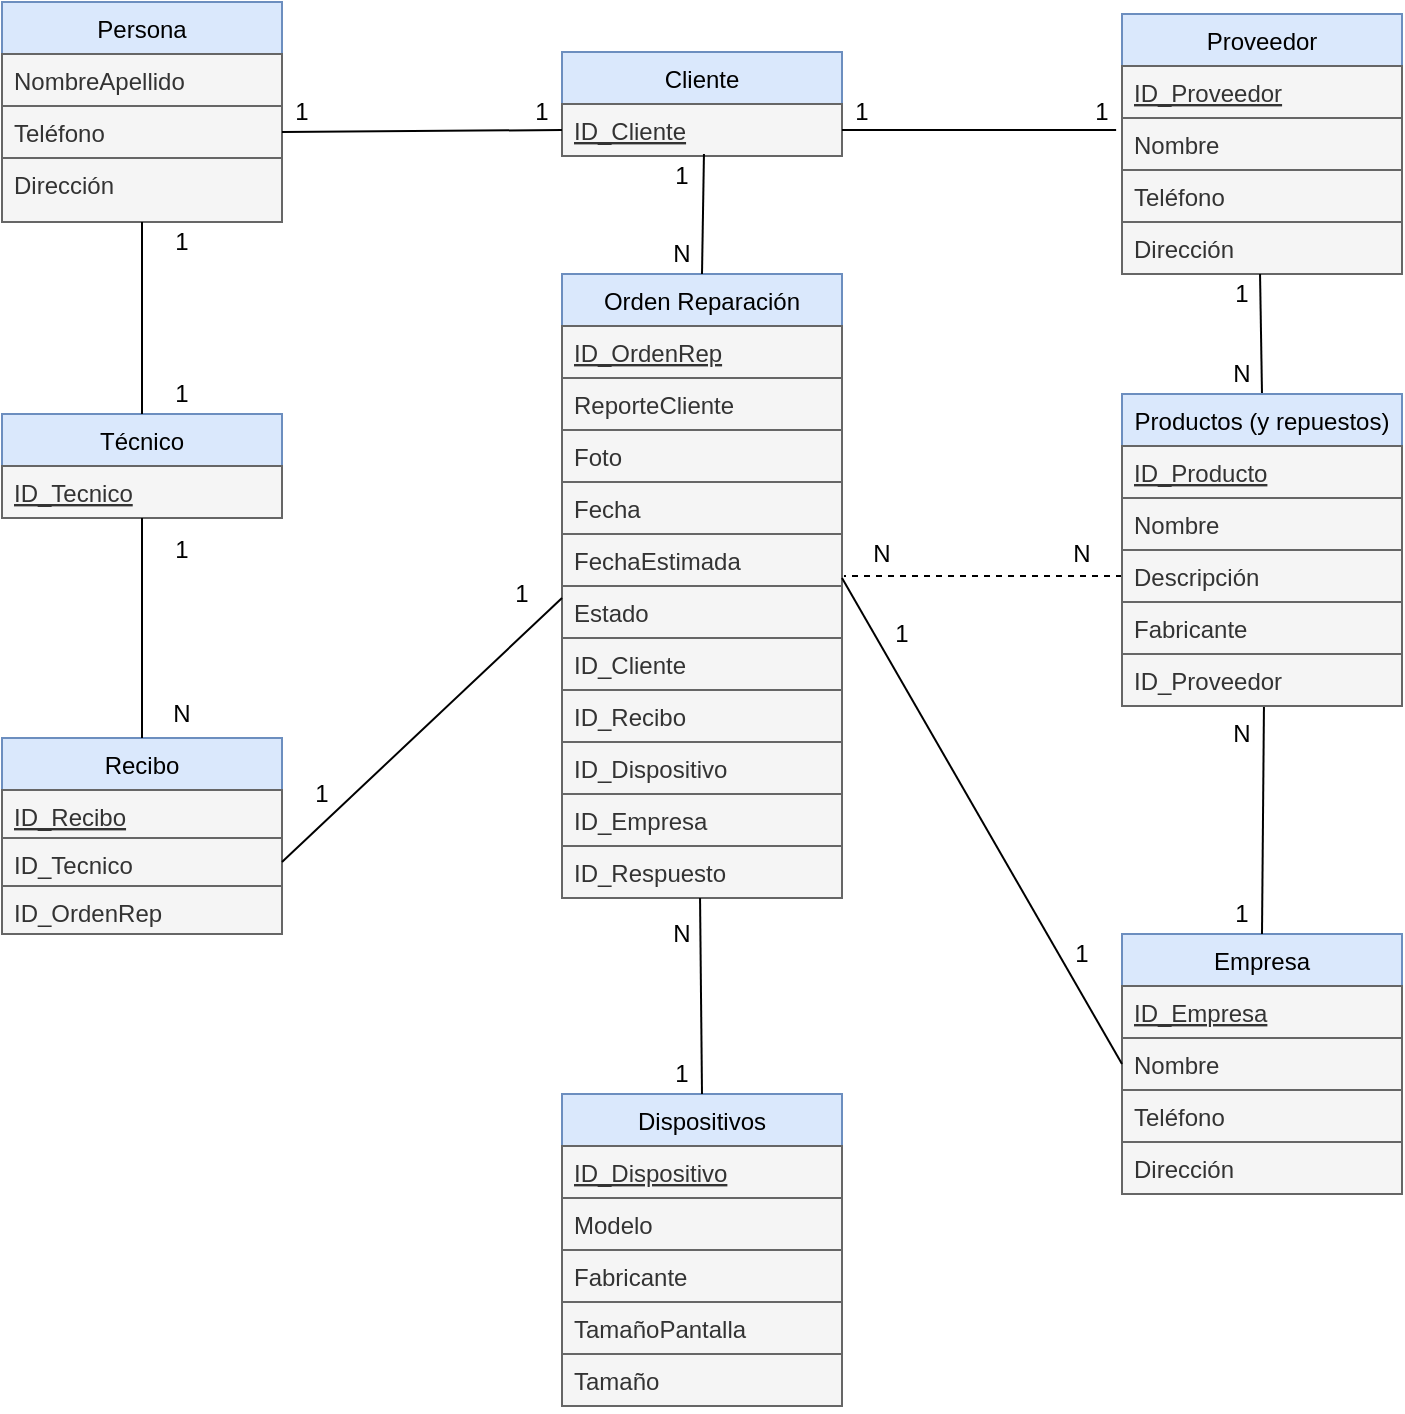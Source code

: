 <mxfile version="13.0.3" type="device"><diagram id="C5RBs43oDa-KdzZeNtuy" name="Page-1"><mxGraphModel dx="782" dy="497" grid="1" gridSize="10" guides="1" tooltips="1" connect="1" arrows="1" fold="1" page="1" pageScale="1" pageWidth="827" pageHeight="1169" math="0" shadow="0"><root><mxCell id="WIyWlLk6GJQsqaUBKTNV-0"/><mxCell id="WIyWlLk6GJQsqaUBKTNV-1" parent="WIyWlLk6GJQsqaUBKTNV-0"/><mxCell id="dGSPXBH2xZwPPOAOfwIY-28" value="Recibo" style="swimlane;fontStyle=0;childLayout=stackLayout;horizontal=1;startSize=26;fillColor=#dae8fc;horizontalStack=0;resizeParent=1;resizeParentMax=0;resizeLast=0;collapsible=1;marginBottom=0;strokeColor=#6c8ebf;" vertex="1" parent="WIyWlLk6GJQsqaUBKTNV-1"><mxGeometry x="40" y="422" width="140" height="98" as="geometry"/></mxCell><mxCell id="dGSPXBH2xZwPPOAOfwIY-29" value="ID_Recibo" style="text;strokeColor=#666666;fillColor=#f5f5f5;align=left;verticalAlign=top;spacingLeft=4;spacingRight=4;overflow=hidden;rotatable=0;points=[[0,0.5],[1,0.5]];portConstraint=eastwest;fontStyle=4;fontColor=#333333;" vertex="1" parent="dGSPXBH2xZwPPOAOfwIY-28"><mxGeometry y="26" width="140" height="24" as="geometry"/></mxCell><mxCell id="dGSPXBH2xZwPPOAOfwIY-32" value="ID_Tecnico" style="text;strokeColor=#666666;fillColor=#f5f5f5;align=left;verticalAlign=top;spacingLeft=4;spacingRight=4;overflow=hidden;rotatable=0;points=[[0,0.5],[1,0.5]];portConstraint=eastwest;fontStyle=0;fontColor=#333333;" vertex="1" parent="dGSPXBH2xZwPPOAOfwIY-28"><mxGeometry y="50" width="140" height="24" as="geometry"/></mxCell><mxCell id="dGSPXBH2xZwPPOAOfwIY-33" value="ID_OrdenRep" style="text;strokeColor=#666666;fillColor=#f5f5f5;align=left;verticalAlign=top;spacingLeft=4;spacingRight=4;overflow=hidden;rotatable=0;points=[[0,0.5],[1,0.5]];portConstraint=eastwest;fontStyle=0;fontColor=#333333;" vertex="1" parent="dGSPXBH2xZwPPOAOfwIY-28"><mxGeometry y="74" width="140" height="24" as="geometry"/></mxCell><mxCell id="dGSPXBH2xZwPPOAOfwIY-24" value="Técnico" style="swimlane;fontStyle=0;childLayout=stackLayout;horizontal=1;startSize=26;fillColor=#dae8fc;horizontalStack=0;resizeParent=1;resizeParentMax=0;resizeLast=0;collapsible=1;marginBottom=0;strokeColor=#6c8ebf;" vertex="1" parent="WIyWlLk6GJQsqaUBKTNV-1"><mxGeometry x="40" y="260" width="140" height="52" as="geometry"/></mxCell><mxCell id="dGSPXBH2xZwPPOAOfwIY-25" value="ID_Tecnico" style="text;strokeColor=#666666;fillColor=#f5f5f5;align=left;verticalAlign=top;spacingLeft=4;spacingRight=4;overflow=hidden;rotatable=0;points=[[0,0.5],[1,0.5]];portConstraint=eastwest;fontStyle=4;fontColor=#333333;" vertex="1" parent="dGSPXBH2xZwPPOAOfwIY-24"><mxGeometry y="26" width="140" height="26" as="geometry"/></mxCell><mxCell id="dGSPXBH2xZwPPOAOfwIY-0" value="Persona" style="swimlane;fontStyle=0;childLayout=stackLayout;horizontal=1;startSize=26;fillColor=#dae8fc;horizontalStack=0;resizeParent=1;resizeParentMax=0;resizeLast=0;collapsible=1;marginBottom=0;strokeColor=#6c8ebf;" vertex="1" parent="WIyWlLk6GJQsqaUBKTNV-1"><mxGeometry x="40" y="54" width="140" height="110" as="geometry"/></mxCell><mxCell id="dGSPXBH2xZwPPOAOfwIY-3" value="NombreApellido" style="text;align=left;verticalAlign=top;spacingLeft=4;spacingRight=4;overflow=hidden;rotatable=0;points=[[0,0.5],[1,0.5]];portConstraint=eastwest;fillColor=#f5f5f5;strokeColor=#666666;fontColor=#333333;" vertex="1" parent="dGSPXBH2xZwPPOAOfwIY-0"><mxGeometry y="26" width="140" height="26" as="geometry"/></mxCell><mxCell id="dGSPXBH2xZwPPOAOfwIY-2" value="Teléfono" style="text;align=left;verticalAlign=top;spacingLeft=4;spacingRight=4;overflow=hidden;rotatable=0;points=[[0,0.5],[1,0.5]];portConstraint=eastwest;fillColor=#f5f5f5;strokeColor=#666666;fontColor=#333333;" vertex="1" parent="dGSPXBH2xZwPPOAOfwIY-0"><mxGeometry y="52" width="140" height="26" as="geometry"/></mxCell><mxCell id="dGSPXBH2xZwPPOAOfwIY-1" value="Dirección" style="text;align=left;verticalAlign=top;spacingLeft=4;spacingRight=4;overflow=hidden;rotatable=0;points=[[0,0.5],[1,0.5]];portConstraint=eastwest;fillColor=#f5f5f5;strokeColor=#666666;fontColor=#333333;" vertex="1" parent="dGSPXBH2xZwPPOAOfwIY-0"><mxGeometry y="78" width="140" height="32" as="geometry"/></mxCell><mxCell id="dGSPXBH2xZwPPOAOfwIY-53" value="Proveedor" style="swimlane;fontStyle=0;childLayout=stackLayout;horizontal=1;startSize=26;fillColor=#dae8fc;horizontalStack=0;resizeParent=1;resizeParentMax=0;resizeLast=0;collapsible=1;marginBottom=0;strokeColor=#6c8ebf;" vertex="1" parent="WIyWlLk6GJQsqaUBKTNV-1"><mxGeometry x="600" y="60" width="140" height="130" as="geometry"/></mxCell><mxCell id="dGSPXBH2xZwPPOAOfwIY-54" value="ID_Proveedor" style="text;strokeColor=#666666;fillColor=#f5f5f5;align=left;verticalAlign=top;spacingLeft=4;spacingRight=4;overflow=hidden;rotatable=0;points=[[0,0.5],[1,0.5]];portConstraint=eastwest;fontStyle=4;fontColor=#333333;" vertex="1" parent="dGSPXBH2xZwPPOAOfwIY-53"><mxGeometry y="26" width="140" height="26" as="geometry"/></mxCell><mxCell id="dGSPXBH2xZwPPOAOfwIY-74" value="Nombre" style="text;strokeColor=#666666;fillColor=#f5f5f5;align=left;verticalAlign=top;spacingLeft=4;spacingRight=4;overflow=hidden;rotatable=0;points=[[0,0.5],[1,0.5]];portConstraint=eastwest;fontColor=#333333;" vertex="1" parent="dGSPXBH2xZwPPOAOfwIY-53"><mxGeometry y="52" width="140" height="26" as="geometry"/></mxCell><mxCell id="dGSPXBH2xZwPPOAOfwIY-55" value="Teléfono" style="text;strokeColor=#666666;fillColor=#f5f5f5;align=left;verticalAlign=top;spacingLeft=4;spacingRight=4;overflow=hidden;rotatable=0;points=[[0,0.5],[1,0.5]];portConstraint=eastwest;fontColor=#333333;" vertex="1" parent="dGSPXBH2xZwPPOAOfwIY-53"><mxGeometry y="78" width="140" height="26" as="geometry"/></mxCell><mxCell id="dGSPXBH2xZwPPOAOfwIY-56" value="Dirección" style="text;strokeColor=#666666;fillColor=#f5f5f5;align=left;verticalAlign=top;spacingLeft=4;spacingRight=4;overflow=hidden;rotatable=0;points=[[0,0.5],[1,0.5]];portConstraint=eastwest;fontColor=#333333;" vertex="1" parent="dGSPXBH2xZwPPOAOfwIY-53"><mxGeometry y="104" width="140" height="26" as="geometry"/></mxCell><mxCell id="dGSPXBH2xZwPPOAOfwIY-40" value="Empresa" style="swimlane;fontStyle=0;childLayout=stackLayout;horizontal=1;startSize=26;fillColor=#dae8fc;horizontalStack=0;resizeParent=1;resizeParentMax=0;resizeLast=0;collapsible=1;marginBottom=0;strokeColor=#6c8ebf;" vertex="1" parent="WIyWlLk6GJQsqaUBKTNV-1"><mxGeometry x="600" y="520" width="140" height="130" as="geometry"/></mxCell><mxCell id="dGSPXBH2xZwPPOAOfwIY-41" value="ID_Empresa" style="text;strokeColor=#666666;fillColor=#f5f5f5;align=left;verticalAlign=top;spacingLeft=4;spacingRight=4;overflow=hidden;rotatable=0;points=[[0,0.5],[1,0.5]];portConstraint=eastwest;fontStyle=4;fontColor=#333333;" vertex="1" parent="dGSPXBH2xZwPPOAOfwIY-40"><mxGeometry y="26" width="140" height="26" as="geometry"/></mxCell><mxCell id="dGSPXBH2xZwPPOAOfwIY-42" value="Nombre" style="text;strokeColor=#666666;fillColor=#f5f5f5;align=left;verticalAlign=top;spacingLeft=4;spacingRight=4;overflow=hidden;rotatable=0;points=[[0,0.5],[1,0.5]];portConstraint=eastwest;fontColor=#333333;" vertex="1" parent="dGSPXBH2xZwPPOAOfwIY-40"><mxGeometry y="52" width="140" height="26" as="geometry"/></mxCell><mxCell id="dGSPXBH2xZwPPOAOfwIY-43" value="Teléfono" style="text;strokeColor=#666666;fillColor=#f5f5f5;align=left;verticalAlign=top;spacingLeft=4;spacingRight=4;overflow=hidden;rotatable=0;points=[[0,0.5],[1,0.5]];portConstraint=eastwest;fontColor=#333333;" vertex="1" parent="dGSPXBH2xZwPPOAOfwIY-40"><mxGeometry y="78" width="140" height="26" as="geometry"/></mxCell><mxCell id="dGSPXBH2xZwPPOAOfwIY-44" value="Dirección" style="text;strokeColor=#666666;fillColor=#f5f5f5;align=left;verticalAlign=top;spacingLeft=4;spacingRight=4;overflow=hidden;rotatable=0;points=[[0,0.5],[1,0.5]];portConstraint=eastwest;fontColor=#333333;" vertex="1" parent="dGSPXBH2xZwPPOAOfwIY-40"><mxGeometry y="104" width="140" height="26" as="geometry"/></mxCell><mxCell id="dGSPXBH2xZwPPOAOfwIY-4" value="Orden Reparación" style="swimlane;fontStyle=0;childLayout=stackLayout;horizontal=1;startSize=26;fillColor=#dae8fc;horizontalStack=0;resizeParent=1;resizeParentMax=0;resizeLast=0;collapsible=1;marginBottom=0;strokeColor=#6c8ebf;" vertex="1" parent="WIyWlLk6GJQsqaUBKTNV-1"><mxGeometry x="320" y="190" width="140" height="312" as="geometry"><mxRectangle x="270" y="42" width="130" height="26" as="alternateBounds"/></mxGeometry></mxCell><mxCell id="dGSPXBH2xZwPPOAOfwIY-5" value="ID_OrdenRep" style="text;strokeColor=#666666;fillColor=#f5f5f5;align=left;verticalAlign=top;spacingLeft=4;spacingRight=4;overflow=hidden;rotatable=0;points=[[0,0.5],[1,0.5]];portConstraint=eastwest;fontStyle=4;fontColor=#333333;" vertex="1" parent="dGSPXBH2xZwPPOAOfwIY-4"><mxGeometry y="26" width="140" height="26" as="geometry"/></mxCell><mxCell id="dGSPXBH2xZwPPOAOfwIY-6" value="ReporteCliente" style="text;strokeColor=#666666;fillColor=#f5f5f5;align=left;verticalAlign=top;spacingLeft=4;spacingRight=4;overflow=hidden;rotatable=0;points=[[0,0.5],[1,0.5]];portConstraint=eastwest;fontColor=#333333;" vertex="1" parent="dGSPXBH2xZwPPOAOfwIY-4"><mxGeometry y="52" width="140" height="26" as="geometry"/></mxCell><mxCell id="dGSPXBH2xZwPPOAOfwIY-7" value="Foto" style="text;strokeColor=#666666;fillColor=#f5f5f5;align=left;verticalAlign=top;spacingLeft=4;spacingRight=4;overflow=hidden;rotatable=0;points=[[0,0.5],[1,0.5]];portConstraint=eastwest;fontColor=#333333;" vertex="1" parent="dGSPXBH2xZwPPOAOfwIY-4"><mxGeometry y="78" width="140" height="26" as="geometry"/></mxCell><mxCell id="dGSPXBH2xZwPPOAOfwIY-9" value="Fecha" style="text;strokeColor=#666666;fillColor=#f5f5f5;align=left;verticalAlign=top;spacingLeft=4;spacingRight=4;overflow=hidden;rotatable=0;points=[[0,0.5],[1,0.5]];portConstraint=eastwest;fontColor=#333333;" vertex="1" parent="dGSPXBH2xZwPPOAOfwIY-4"><mxGeometry y="104" width="140" height="26" as="geometry"/></mxCell><mxCell id="dGSPXBH2xZwPPOAOfwIY-52" value="FechaEstimada" style="text;strokeColor=#666666;fillColor=#f5f5f5;align=left;verticalAlign=top;spacingLeft=4;spacingRight=4;overflow=hidden;rotatable=0;points=[[0,0.5],[1,0.5]];portConstraint=eastwest;fontColor=#333333;" vertex="1" parent="dGSPXBH2xZwPPOAOfwIY-4"><mxGeometry y="130" width="140" height="26" as="geometry"/></mxCell><mxCell id="dGSPXBH2xZwPPOAOfwIY-10" value="Estado" style="text;strokeColor=#666666;fillColor=#f5f5f5;align=left;verticalAlign=top;spacingLeft=4;spacingRight=4;overflow=hidden;rotatable=0;points=[[0,0.5],[1,0.5]];portConstraint=eastwest;fontColor=#333333;" vertex="1" parent="dGSPXBH2xZwPPOAOfwIY-4"><mxGeometry y="156" width="140" height="26" as="geometry"/></mxCell><mxCell id="dGSPXBH2xZwPPOAOfwIY-19" value="ID_Cliente" style="text;strokeColor=#666666;fillColor=#f5f5f5;align=left;verticalAlign=top;spacingLeft=4;spacingRight=4;overflow=hidden;rotatable=0;points=[[0,0.5],[1,0.5]];portConstraint=eastwest;fontColor=#333333;" vertex="1" parent="dGSPXBH2xZwPPOAOfwIY-4"><mxGeometry y="182" width="140" height="26" as="geometry"/></mxCell><mxCell id="dGSPXBH2xZwPPOAOfwIY-20" value="ID_Recibo" style="text;strokeColor=#666666;fillColor=#f5f5f5;align=left;verticalAlign=top;spacingLeft=4;spacingRight=4;overflow=hidden;rotatable=0;points=[[0,0.5],[1,0.5]];portConstraint=eastwest;fontColor=#333333;" vertex="1" parent="dGSPXBH2xZwPPOAOfwIY-4"><mxGeometry y="208" width="140" height="26" as="geometry"/></mxCell><mxCell id="dGSPXBH2xZwPPOAOfwIY-21" value="ID_Dispositivo" style="text;strokeColor=#666666;fillColor=#f5f5f5;align=left;verticalAlign=top;spacingLeft=4;spacingRight=4;overflow=hidden;rotatable=0;points=[[0,0.5],[1,0.5]];portConstraint=eastwest;fontColor=#333333;" vertex="1" parent="dGSPXBH2xZwPPOAOfwIY-4"><mxGeometry y="234" width="140" height="26" as="geometry"/></mxCell><mxCell id="dGSPXBH2xZwPPOAOfwIY-22" value="ID_Empresa" style="text;strokeColor=#666666;fillColor=#f5f5f5;align=left;verticalAlign=top;spacingLeft=4;spacingRight=4;overflow=hidden;rotatable=0;points=[[0,0.5],[1,0.5]];portConstraint=eastwest;fontColor=#333333;" vertex="1" parent="dGSPXBH2xZwPPOAOfwIY-4"><mxGeometry y="260" width="140" height="26" as="geometry"/></mxCell><mxCell id="dGSPXBH2xZwPPOAOfwIY-23" value="ID_Respuesto" style="text;strokeColor=#666666;fillColor=#f5f5f5;align=left;verticalAlign=top;spacingLeft=4;spacingRight=4;overflow=hidden;rotatable=0;points=[[0,0.5],[1,0.5]];portConstraint=eastwest;fontColor=#333333;" vertex="1" parent="dGSPXBH2xZwPPOAOfwIY-4"><mxGeometry y="286" width="140" height="26" as="geometry"/></mxCell><mxCell id="dGSPXBH2xZwPPOAOfwIY-11" value="Cliente" style="swimlane;fontStyle=0;childLayout=stackLayout;horizontal=1;startSize=26;fillColor=#dae8fc;horizontalStack=0;resizeParent=1;resizeParentMax=0;resizeLast=0;collapsible=1;marginBottom=0;strokeColor=#6c8ebf;" vertex="1" parent="WIyWlLk6GJQsqaUBKTNV-1"><mxGeometry x="320" y="79" width="140" height="52" as="geometry"/></mxCell><mxCell id="dGSPXBH2xZwPPOAOfwIY-12" value="ID_Cliente" style="text;strokeColor=#666666;fillColor=#f5f5f5;align=left;verticalAlign=top;spacingLeft=4;spacingRight=4;overflow=hidden;rotatable=0;points=[[0,0.5],[1,0.5]];portConstraint=eastwest;fontStyle=4;fontColor=#333333;" vertex="1" parent="dGSPXBH2xZwPPOAOfwIY-11"><mxGeometry y="26" width="140" height="26" as="geometry"/></mxCell><mxCell id="dGSPXBH2xZwPPOAOfwIY-34" value="Dispositivos" style="swimlane;fontStyle=0;childLayout=stackLayout;horizontal=1;startSize=26;fillColor=#dae8fc;horizontalStack=0;resizeParent=1;resizeParentMax=0;resizeLast=0;collapsible=1;marginBottom=0;strokeColor=#6c8ebf;" vertex="1" parent="WIyWlLk6GJQsqaUBKTNV-1"><mxGeometry x="320" y="600" width="140" height="156" as="geometry"/></mxCell><mxCell id="dGSPXBH2xZwPPOAOfwIY-35" value="ID_Dispositivo" style="text;strokeColor=#666666;fillColor=#f5f5f5;align=left;verticalAlign=top;spacingLeft=4;spacingRight=4;overflow=hidden;rotatable=0;points=[[0,0.5],[1,0.5]];portConstraint=eastwest;fontStyle=4;fontColor=#333333;" vertex="1" parent="dGSPXBH2xZwPPOAOfwIY-34"><mxGeometry y="26" width="140" height="26" as="geometry"/></mxCell><mxCell id="dGSPXBH2xZwPPOAOfwIY-36" value="Modelo" style="text;strokeColor=#666666;fillColor=#f5f5f5;align=left;verticalAlign=top;spacingLeft=4;spacingRight=4;overflow=hidden;rotatable=0;points=[[0,0.5],[1,0.5]];portConstraint=eastwest;fontColor=#333333;" vertex="1" parent="dGSPXBH2xZwPPOAOfwIY-34"><mxGeometry y="52" width="140" height="26" as="geometry"/></mxCell><mxCell id="dGSPXBH2xZwPPOAOfwIY-37" value="Fabricante" style="text;strokeColor=#666666;fillColor=#f5f5f5;align=left;verticalAlign=top;spacingLeft=4;spacingRight=4;overflow=hidden;rotatable=0;points=[[0,0.5],[1,0.5]];portConstraint=eastwest;fontColor=#333333;" vertex="1" parent="dGSPXBH2xZwPPOAOfwIY-34"><mxGeometry y="78" width="140" height="26" as="geometry"/></mxCell><mxCell id="dGSPXBH2xZwPPOAOfwIY-38" value="TamañoPantalla" style="text;strokeColor=#666666;fillColor=#f5f5f5;align=left;verticalAlign=top;spacingLeft=4;spacingRight=4;overflow=hidden;rotatable=0;points=[[0,0.5],[1,0.5]];portConstraint=eastwest;fontColor=#333333;" vertex="1" parent="dGSPXBH2xZwPPOAOfwIY-34"><mxGeometry y="104" width="140" height="26" as="geometry"/></mxCell><mxCell id="dGSPXBH2xZwPPOAOfwIY-39" value="Tamaño" style="text;strokeColor=#666666;fillColor=#f5f5f5;align=left;verticalAlign=top;spacingLeft=4;spacingRight=4;overflow=hidden;rotatable=0;points=[[0,0.5],[1,0.5]];portConstraint=eastwest;fontColor=#333333;" vertex="1" parent="dGSPXBH2xZwPPOAOfwIY-34"><mxGeometry y="130" width="140" height="26" as="geometry"/></mxCell><mxCell id="dGSPXBH2xZwPPOAOfwIY-61" value="" style="endArrow=none;html=1;exitX=1;exitY=0.5;exitDx=0;exitDy=0;entryX=0;entryY=0.5;entryDx=0;entryDy=0;" edge="1" parent="WIyWlLk6GJQsqaUBKTNV-1" source="dGSPXBH2xZwPPOAOfwIY-2" target="dGSPXBH2xZwPPOAOfwIY-12"><mxGeometry width="50" height="50" relative="1" as="geometry"><mxPoint x="230" y="180" as="sourcePoint"/><mxPoint x="280" y="130" as="targetPoint"/></mxGeometry></mxCell><mxCell id="dGSPXBH2xZwPPOAOfwIY-62" value="" style="endArrow=none;html=1;entryX=1;entryY=0.5;entryDx=0;entryDy=0;exitX=-0.021;exitY=1.231;exitDx=0;exitDy=0;exitPerimeter=0;" edge="1" parent="WIyWlLk6GJQsqaUBKTNV-1" source="dGSPXBH2xZwPPOAOfwIY-54" target="dGSPXBH2xZwPPOAOfwIY-12"><mxGeometry width="50" height="50" relative="1" as="geometry"><mxPoint x="598" y="120" as="sourcePoint"/><mxPoint x="270" y="200" as="targetPoint"/></mxGeometry></mxCell><mxCell id="dGSPXBH2xZwPPOAOfwIY-63" value="" style="endArrow=none;html=1;entryX=0.5;entryY=1;entryDx=0;entryDy=0;entryPerimeter=0;exitX=0.5;exitY=0;exitDx=0;exitDy=0;" edge="1" parent="WIyWlLk6GJQsqaUBKTNV-1" source="dGSPXBH2xZwPPOAOfwIY-24" target="dGSPXBH2xZwPPOAOfwIY-1"><mxGeometry width="50" height="50" relative="1" as="geometry"><mxPoint x="190" y="250" as="sourcePoint"/><mxPoint x="240" y="200" as="targetPoint"/></mxGeometry></mxCell><mxCell id="dGSPXBH2xZwPPOAOfwIY-64" value="" style="endArrow=none;html=1;entryX=0.5;entryY=1;entryDx=0;entryDy=0;entryPerimeter=0;exitX=0.5;exitY=0;exitDx=0;exitDy=0;" edge="1" parent="WIyWlLk6GJQsqaUBKTNV-1" source="dGSPXBH2xZwPPOAOfwIY-28" target="dGSPXBH2xZwPPOAOfwIY-25"><mxGeometry width="50" height="50" relative="1" as="geometry"><mxPoint x="140" y="390" as="sourcePoint"/><mxPoint x="200" y="370" as="targetPoint"/></mxGeometry></mxCell><mxCell id="dGSPXBH2xZwPPOAOfwIY-66" value="" style="endArrow=none;html=1;entryX=0;entryY=1.231;entryDx=0;entryDy=0;exitX=1;exitY=0.5;exitDx=0;exitDy=0;entryPerimeter=0;" edge="1" parent="WIyWlLk6GJQsqaUBKTNV-1" source="dGSPXBH2xZwPPOAOfwIY-32" target="dGSPXBH2xZwPPOAOfwIY-52"><mxGeometry width="50" height="50" relative="1" as="geometry"><mxPoint x="200" y="460" as="sourcePoint"/><mxPoint x="250" y="410" as="targetPoint"/></mxGeometry></mxCell><mxCell id="dGSPXBH2xZwPPOAOfwIY-67" value="" style="endArrow=none;html=1;entryX=0.507;entryY=0.962;entryDx=0;entryDy=0;entryPerimeter=0;exitX=0.5;exitY=0;exitDx=0;exitDy=0;" edge="1" parent="WIyWlLk6GJQsqaUBKTNV-1" source="dGSPXBH2xZwPPOAOfwIY-4" target="dGSPXBH2xZwPPOAOfwIY-12"><mxGeometry width="50" height="50" relative="1" as="geometry"><mxPoint x="240" y="270" as="sourcePoint"/><mxPoint x="290" y="220" as="targetPoint"/></mxGeometry></mxCell><mxCell id="dGSPXBH2xZwPPOAOfwIY-68" value="" style="endArrow=none;html=1;entryX=0.493;entryY=1;entryDx=0;entryDy=0;entryPerimeter=0;exitX=0.5;exitY=0;exitDx=0;exitDy=0;" edge="1" parent="WIyWlLk6GJQsqaUBKTNV-1" source="dGSPXBH2xZwPPOAOfwIY-34" target="dGSPXBH2xZwPPOAOfwIY-23"><mxGeometry width="50" height="50" relative="1" as="geometry"><mxPoint x="240" y="630" as="sourcePoint"/><mxPoint x="290" y="580" as="targetPoint"/></mxGeometry></mxCell><mxCell id="dGSPXBH2xZwPPOAOfwIY-69" value="" style="endArrow=none;html=1;entryX=1;entryY=-0.154;entryDx=0;entryDy=0;exitX=0;exitY=0.5;exitDx=0;exitDy=0;entryPerimeter=0;" edge="1" parent="WIyWlLk6GJQsqaUBKTNV-1" source="dGSPXBH2xZwPPOAOfwIY-42" target="dGSPXBH2xZwPPOAOfwIY-10"><mxGeometry width="50" height="50" relative="1" as="geometry"><mxPoint x="600" y="600" as="sourcePoint"/><mxPoint x="500" y="550" as="targetPoint"/></mxGeometry></mxCell><mxCell id="dGSPXBH2xZwPPOAOfwIY-70" value="" style="endArrow=none;html=1;entryX=1.007;entryY=0.808;entryDx=0;entryDy=0;exitX=0;exitY=0.5;exitDx=0;exitDy=0;entryPerimeter=0;dashed=1;" edge="1" parent="WIyWlLk6GJQsqaUBKTNV-1" source="dGSPXBH2xZwPPOAOfwIY-48" target="dGSPXBH2xZwPPOAOfwIY-52"><mxGeometry width="50" height="50" relative="1" as="geometry"><mxPoint x="510" y="400" as="sourcePoint"/><mxPoint x="560" y="350" as="targetPoint"/></mxGeometry></mxCell><mxCell id="dGSPXBH2xZwPPOAOfwIY-71" value="" style="endArrow=none;html=1;entryX=0.507;entryY=1;entryDx=0;entryDy=0;entryPerimeter=0;exitX=0.5;exitY=0;exitDx=0;exitDy=0;" edge="1" parent="WIyWlLk6GJQsqaUBKTNV-1" source="dGSPXBH2xZwPPOAOfwIY-40" target="dGSPXBH2xZwPPOAOfwIY-60"><mxGeometry width="50" height="50" relative="1" as="geometry"><mxPoint x="590" y="490" as="sourcePoint"/><mxPoint x="640" y="440" as="targetPoint"/></mxGeometry></mxCell><mxCell id="dGSPXBH2xZwPPOAOfwIY-72" value="" style="endArrow=none;html=1;entryX=0.493;entryY=1;entryDx=0;entryDy=0;entryPerimeter=0;exitX=0.5;exitY=0;exitDx=0;exitDy=0;" edge="1" parent="WIyWlLk6GJQsqaUBKTNV-1" source="dGSPXBH2xZwPPOAOfwIY-45" target="dGSPXBH2xZwPPOAOfwIY-56"><mxGeometry width="50" height="50" relative="1" as="geometry"><mxPoint x="540" y="270" as="sourcePoint"/><mxPoint x="590" y="220" as="targetPoint"/></mxGeometry></mxCell><mxCell id="dGSPXBH2xZwPPOAOfwIY-45" value="Productos (y repuestos)" style="swimlane;fontStyle=0;childLayout=stackLayout;horizontal=1;startSize=26;fillColor=#dae8fc;horizontalStack=0;resizeParent=1;resizeParentMax=0;resizeLast=0;collapsible=1;marginBottom=0;strokeColor=#6c8ebf;" vertex="1" parent="WIyWlLk6GJQsqaUBKTNV-1"><mxGeometry x="600" y="250" width="140" height="156" as="geometry"/></mxCell><mxCell id="dGSPXBH2xZwPPOAOfwIY-46" value="ID_Producto" style="text;strokeColor=#666666;fillColor=#f5f5f5;align=left;verticalAlign=top;spacingLeft=4;spacingRight=4;overflow=hidden;rotatable=0;points=[[0,0.5],[1,0.5]];portConstraint=eastwest;fontStyle=4;fontColor=#333333;" vertex="1" parent="dGSPXBH2xZwPPOAOfwIY-45"><mxGeometry y="26" width="140" height="26" as="geometry"/></mxCell><mxCell id="dGSPXBH2xZwPPOAOfwIY-47" value="Nombre" style="text;strokeColor=#666666;fillColor=#f5f5f5;align=left;verticalAlign=top;spacingLeft=4;spacingRight=4;overflow=hidden;rotatable=0;points=[[0,0.5],[1,0.5]];portConstraint=eastwest;fontColor=#333333;" vertex="1" parent="dGSPXBH2xZwPPOAOfwIY-45"><mxGeometry y="52" width="140" height="26" as="geometry"/></mxCell><mxCell id="dGSPXBH2xZwPPOAOfwIY-48" value="Descripción" style="text;strokeColor=#666666;fillColor=#f5f5f5;align=left;verticalAlign=top;spacingLeft=4;spacingRight=4;overflow=hidden;rotatable=0;points=[[0,0.5],[1,0.5]];portConstraint=eastwest;fontColor=#333333;" vertex="1" parent="dGSPXBH2xZwPPOAOfwIY-45"><mxGeometry y="78" width="140" height="26" as="geometry"/></mxCell><mxCell id="dGSPXBH2xZwPPOAOfwIY-49" value="Fabricante" style="text;strokeColor=#666666;fillColor=#f5f5f5;align=left;verticalAlign=top;spacingLeft=4;spacingRight=4;overflow=hidden;rotatable=0;points=[[0,0.5],[1,0.5]];portConstraint=eastwest;fontColor=#333333;" vertex="1" parent="dGSPXBH2xZwPPOAOfwIY-45"><mxGeometry y="104" width="140" height="26" as="geometry"/></mxCell><mxCell id="dGSPXBH2xZwPPOAOfwIY-60" value="ID_Proveedor" style="text;strokeColor=#666666;fillColor=#f5f5f5;align=left;verticalAlign=top;spacingLeft=4;spacingRight=4;overflow=hidden;rotatable=0;points=[[0,0.5],[1,0.5]];portConstraint=eastwest;fontColor=#333333;" vertex="1" parent="dGSPXBH2xZwPPOAOfwIY-45"><mxGeometry y="130" width="140" height="26" as="geometry"/></mxCell><mxCell id="dGSPXBH2xZwPPOAOfwIY-75" value="N" style="text;html=1;strokeColor=none;fillColor=none;align=center;verticalAlign=middle;whiteSpace=wrap;rounded=0;" vertex="1" parent="WIyWlLk6GJQsqaUBKTNV-1"><mxGeometry x="110" y="400" width="40" height="20" as="geometry"/></mxCell><mxCell id="dGSPXBH2xZwPPOAOfwIY-78" value="N" style="text;html=1;strokeColor=none;fillColor=none;align=center;verticalAlign=middle;whiteSpace=wrap;rounded=0;" vertex="1" parent="WIyWlLk6GJQsqaUBKTNV-1"><mxGeometry x="360" y="510" width="40" height="20" as="geometry"/></mxCell><mxCell id="dGSPXBH2xZwPPOAOfwIY-79" value="N" style="text;html=1;strokeColor=none;fillColor=none;align=center;verticalAlign=middle;whiteSpace=wrap;rounded=0;" vertex="1" parent="WIyWlLk6GJQsqaUBKTNV-1"><mxGeometry x="460" y="320" width="40" height="20" as="geometry"/></mxCell><mxCell id="dGSPXBH2xZwPPOAOfwIY-80" value="N" style="text;html=1;strokeColor=none;fillColor=none;align=center;verticalAlign=middle;whiteSpace=wrap;rounded=0;" vertex="1" parent="WIyWlLk6GJQsqaUBKTNV-1"><mxGeometry x="360" y="170" width="40" height="20" as="geometry"/></mxCell><mxCell id="dGSPXBH2xZwPPOAOfwIY-81" value="N" style="text;html=1;strokeColor=none;fillColor=none;align=center;verticalAlign=middle;whiteSpace=wrap;rounded=0;" vertex="1" parent="WIyWlLk6GJQsqaUBKTNV-1"><mxGeometry x="560" y="320" width="40" height="20" as="geometry"/></mxCell><mxCell id="dGSPXBH2xZwPPOAOfwIY-82" value="N" style="text;html=1;strokeColor=none;fillColor=none;align=center;verticalAlign=middle;whiteSpace=wrap;rounded=0;" vertex="1" parent="WIyWlLk6GJQsqaUBKTNV-1"><mxGeometry x="640" y="410" width="40" height="20" as="geometry"/></mxCell><mxCell id="dGSPXBH2xZwPPOAOfwIY-83" value="N" style="text;html=1;strokeColor=none;fillColor=none;align=center;verticalAlign=middle;whiteSpace=wrap;rounded=0;" vertex="1" parent="WIyWlLk6GJQsqaUBKTNV-1"><mxGeometry x="640" y="230" width="40" height="20" as="geometry"/></mxCell><mxCell id="dGSPXBH2xZwPPOAOfwIY-84" value="1" style="text;html=1;strokeColor=none;fillColor=none;align=center;verticalAlign=middle;whiteSpace=wrap;rounded=0;" vertex="1" parent="WIyWlLk6GJQsqaUBKTNV-1"><mxGeometry x="110" y="318" width="40" height="20" as="geometry"/></mxCell><mxCell id="dGSPXBH2xZwPPOAOfwIY-85" value="1" style="text;html=1;strokeColor=none;fillColor=none;align=center;verticalAlign=middle;whiteSpace=wrap;rounded=0;" vertex="1" parent="WIyWlLk6GJQsqaUBKTNV-1"><mxGeometry x="110" y="164" width="40" height="20" as="geometry"/></mxCell><mxCell id="dGSPXBH2xZwPPOAOfwIY-86" value="1" style="text;html=1;strokeColor=none;fillColor=none;align=center;verticalAlign=middle;whiteSpace=wrap;rounded=0;" vertex="1" parent="WIyWlLk6GJQsqaUBKTNV-1"><mxGeometry x="110" y="240" width="40" height="20" as="geometry"/></mxCell><mxCell id="dGSPXBH2xZwPPOAOfwIY-87" value="1" style="text;html=1;strokeColor=none;fillColor=none;align=center;verticalAlign=middle;whiteSpace=wrap;rounded=0;" vertex="1" parent="WIyWlLk6GJQsqaUBKTNV-1"><mxGeometry x="170" y="99" width="40" height="20" as="geometry"/></mxCell><mxCell id="dGSPXBH2xZwPPOAOfwIY-88" value="1" style="text;html=1;strokeColor=none;fillColor=none;align=center;verticalAlign=middle;whiteSpace=wrap;rounded=0;" vertex="1" parent="WIyWlLk6GJQsqaUBKTNV-1"><mxGeometry x="290" y="99" width="40" height="20" as="geometry"/></mxCell><mxCell id="dGSPXBH2xZwPPOAOfwIY-89" value="1" style="text;html=1;strokeColor=none;fillColor=none;align=center;verticalAlign=middle;whiteSpace=wrap;rounded=0;" vertex="1" parent="WIyWlLk6GJQsqaUBKTNV-1"><mxGeometry x="360" y="131" width="40" height="20" as="geometry"/></mxCell><mxCell id="dGSPXBH2xZwPPOAOfwIY-90" value="1" style="text;html=1;strokeColor=none;fillColor=none;align=center;verticalAlign=middle;whiteSpace=wrap;rounded=0;" vertex="1" parent="WIyWlLk6GJQsqaUBKTNV-1"><mxGeometry x="450" y="99" width="40" height="20" as="geometry"/></mxCell><mxCell id="dGSPXBH2xZwPPOAOfwIY-91" value="1" style="text;html=1;strokeColor=none;fillColor=none;align=center;verticalAlign=middle;whiteSpace=wrap;rounded=0;" vertex="1" parent="WIyWlLk6GJQsqaUBKTNV-1"><mxGeometry x="570" y="99" width="40" height="20" as="geometry"/></mxCell><mxCell id="dGSPXBH2xZwPPOAOfwIY-92" value="1" style="text;html=1;strokeColor=none;fillColor=none;align=center;verticalAlign=middle;whiteSpace=wrap;rounded=0;" vertex="1" parent="WIyWlLk6GJQsqaUBKTNV-1"><mxGeometry x="640" y="190" width="40" height="20" as="geometry"/></mxCell><mxCell id="dGSPXBH2xZwPPOAOfwIY-93" value="1" style="text;html=1;strokeColor=none;fillColor=none;align=center;verticalAlign=middle;whiteSpace=wrap;rounded=0;" vertex="1" parent="WIyWlLk6GJQsqaUBKTNV-1"><mxGeometry x="180" y="440" width="40" height="20" as="geometry"/></mxCell><mxCell id="dGSPXBH2xZwPPOAOfwIY-94" value="1" style="text;html=1;strokeColor=none;fillColor=none;align=center;verticalAlign=middle;whiteSpace=wrap;rounded=0;" vertex="1" parent="WIyWlLk6GJQsqaUBKTNV-1"><mxGeometry x="280" y="340" width="40" height="20" as="geometry"/></mxCell><mxCell id="dGSPXBH2xZwPPOAOfwIY-95" value="1" style="text;html=1;strokeColor=none;fillColor=none;align=center;verticalAlign=middle;whiteSpace=wrap;rounded=0;" vertex="1" parent="WIyWlLk6GJQsqaUBKTNV-1"><mxGeometry x="360" y="580" width="40" height="20" as="geometry"/></mxCell><mxCell id="dGSPXBH2xZwPPOAOfwIY-96" value="1" style="text;html=1;strokeColor=none;fillColor=none;align=center;verticalAlign=middle;whiteSpace=wrap;rounded=0;" vertex="1" parent="WIyWlLk6GJQsqaUBKTNV-1"><mxGeometry x="470" y="360" width="40" height="20" as="geometry"/></mxCell><mxCell id="dGSPXBH2xZwPPOAOfwIY-97" value="1" style="text;html=1;strokeColor=none;fillColor=none;align=center;verticalAlign=middle;whiteSpace=wrap;rounded=0;" vertex="1" parent="WIyWlLk6GJQsqaUBKTNV-1"><mxGeometry x="560" y="520" width="40" height="20" as="geometry"/></mxCell><mxCell id="dGSPXBH2xZwPPOAOfwIY-98" value="1" style="text;html=1;strokeColor=none;fillColor=none;align=center;verticalAlign=middle;whiteSpace=wrap;rounded=0;" vertex="1" parent="WIyWlLk6GJQsqaUBKTNV-1"><mxGeometry x="640" y="500" width="40" height="20" as="geometry"/></mxCell></root></mxGraphModel></diagram></mxfile>